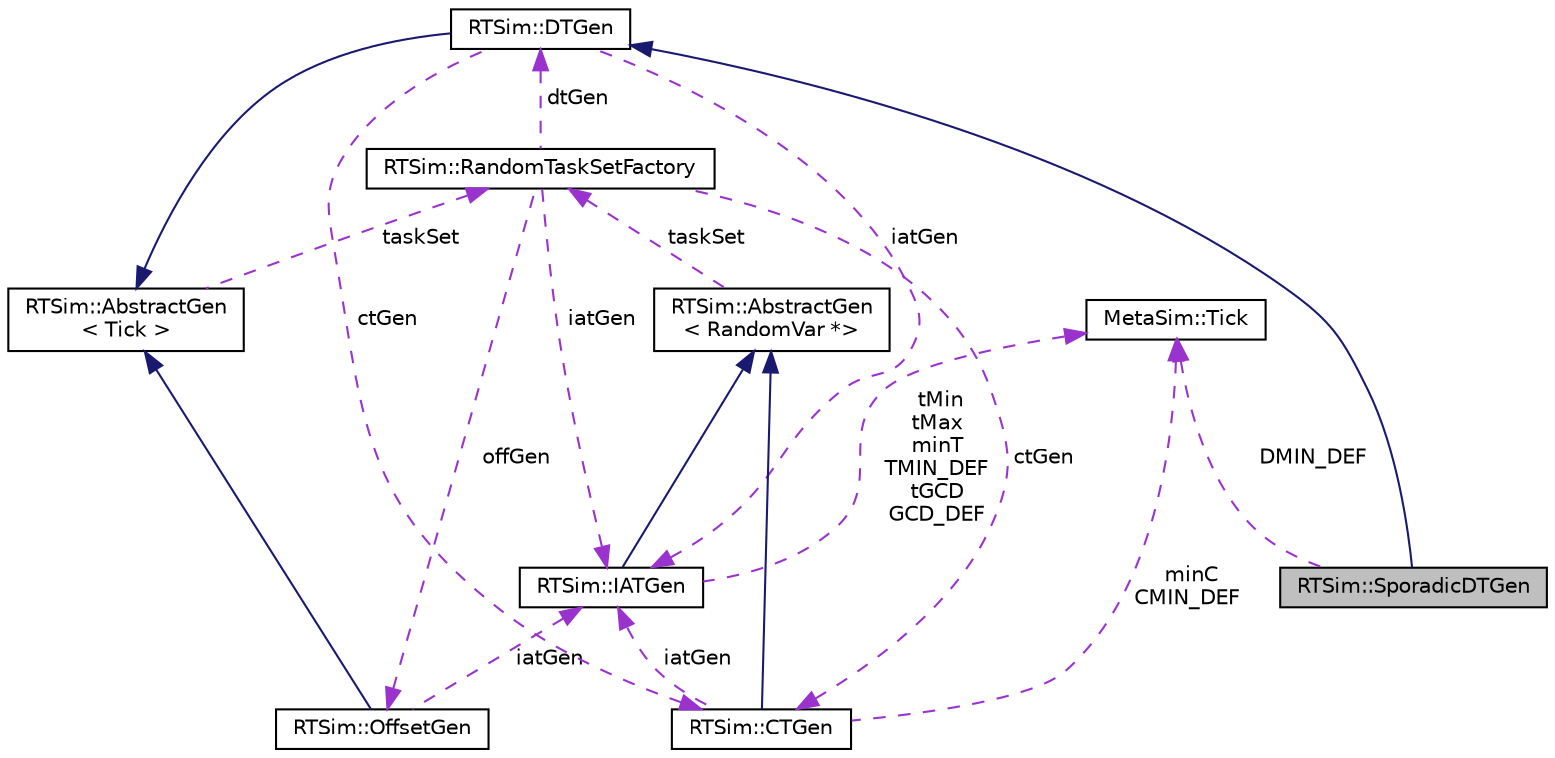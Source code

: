 digraph "RTSim::SporadicDTGen"
{
  edge [fontname="Helvetica",fontsize="10",labelfontname="Helvetica",labelfontsize="10"];
  node [fontname="Helvetica",fontsize="10",shape=record];
  Node3 [label="RTSim::SporadicDTGen",height=0.2,width=0.4,color="black", fillcolor="grey75", style="filled", fontcolor="black"];
  Node4 -> Node3 [dir="back",color="midnightblue",fontsize="10",style="solid",fontname="Helvetica"];
  Node4 [label="RTSim::DTGen",height=0.2,width=0.4,color="black", fillcolor="white", style="filled",URL="$classRTSim_1_1DTGen.html"];
  Node5 -> Node4 [dir="back",color="midnightblue",fontsize="10",style="solid",fontname="Helvetica"];
  Node5 [label="RTSim::AbstractGen\l\< Tick \>",height=0.2,width=0.4,color="black", fillcolor="white", style="filled",URL="$classRTSim_1_1AbstractGen.html"];
  Node6 -> Node5 [dir="back",color="darkorchid3",fontsize="10",style="dashed",label=" taskSet" ,fontname="Helvetica"];
  Node6 [label="RTSim::RandomTaskSetFactory",height=0.2,width=0.4,color="black", fillcolor="white", style="filled",URL="$classRTSim_1_1RandomTaskSetFactory.html"];
  Node7 -> Node6 [dir="back",color="darkorchid3",fontsize="10",style="dashed",label=" offGen" ,fontname="Helvetica"];
  Node7 [label="RTSim::OffsetGen",height=0.2,width=0.4,color="black", fillcolor="white", style="filled",URL="$classRTSim_1_1OffsetGen.html"];
  Node5 -> Node7 [dir="back",color="midnightblue",fontsize="10",style="solid",fontname="Helvetica"];
  Node8 -> Node7 [dir="back",color="darkorchid3",fontsize="10",style="dashed",label=" iatGen" ,fontname="Helvetica"];
  Node8 [label="RTSim::IATGen",height=0.2,width=0.4,color="black", fillcolor="white", style="filled",URL="$classRTSim_1_1IATGen.html"];
  Node9 -> Node8 [dir="back",color="midnightblue",fontsize="10",style="solid",fontname="Helvetica"];
  Node9 [label="RTSim::AbstractGen\l\< RandomVar *\>",height=0.2,width=0.4,color="black", fillcolor="white", style="filled",URL="$classRTSim_1_1AbstractGen.html"];
  Node6 -> Node9 [dir="back",color="darkorchid3",fontsize="10",style="dashed",label=" taskSet" ,fontname="Helvetica"];
  Node10 -> Node8 [dir="back",color="darkorchid3",fontsize="10",style="dashed",label=" tMin\ntMax\nminT\nTMIN_DEF\ntGCD\nGCD_DEF" ,fontname="Helvetica"];
  Node10 [label="MetaSim::Tick",height=0.2,width=0.4,color="black", fillcolor="white", style="filled",URL="$classMetaSim_1_1Tick.html"];
  Node4 -> Node6 [dir="back",color="darkorchid3",fontsize="10",style="dashed",label=" dtGen" ,fontname="Helvetica"];
  Node11 -> Node6 [dir="back",color="darkorchid3",fontsize="10",style="dashed",label=" ctGen" ,fontname="Helvetica"];
  Node11 [label="RTSim::CTGen",height=0.2,width=0.4,color="black", fillcolor="white", style="filled",URL="$classRTSim_1_1CTGen.html"];
  Node9 -> Node11 [dir="back",color="midnightblue",fontsize="10",style="solid",fontname="Helvetica"];
  Node10 -> Node11 [dir="back",color="darkorchid3",fontsize="10",style="dashed",label=" minC\nCMIN_DEF" ,fontname="Helvetica"];
  Node8 -> Node11 [dir="back",color="darkorchid3",fontsize="10",style="dashed",label=" iatGen" ,fontname="Helvetica"];
  Node8 -> Node6 [dir="back",color="darkorchid3",fontsize="10",style="dashed",label=" iatGen" ,fontname="Helvetica"];
  Node11 -> Node4 [dir="back",color="darkorchid3",fontsize="10",style="dashed",label=" ctGen" ,fontname="Helvetica"];
  Node8 -> Node4 [dir="back",color="darkorchid3",fontsize="10",style="dashed",label=" iatGen" ,fontname="Helvetica"];
  Node10 -> Node3 [dir="back",color="darkorchid3",fontsize="10",style="dashed",label=" DMIN_DEF" ,fontname="Helvetica"];
}
